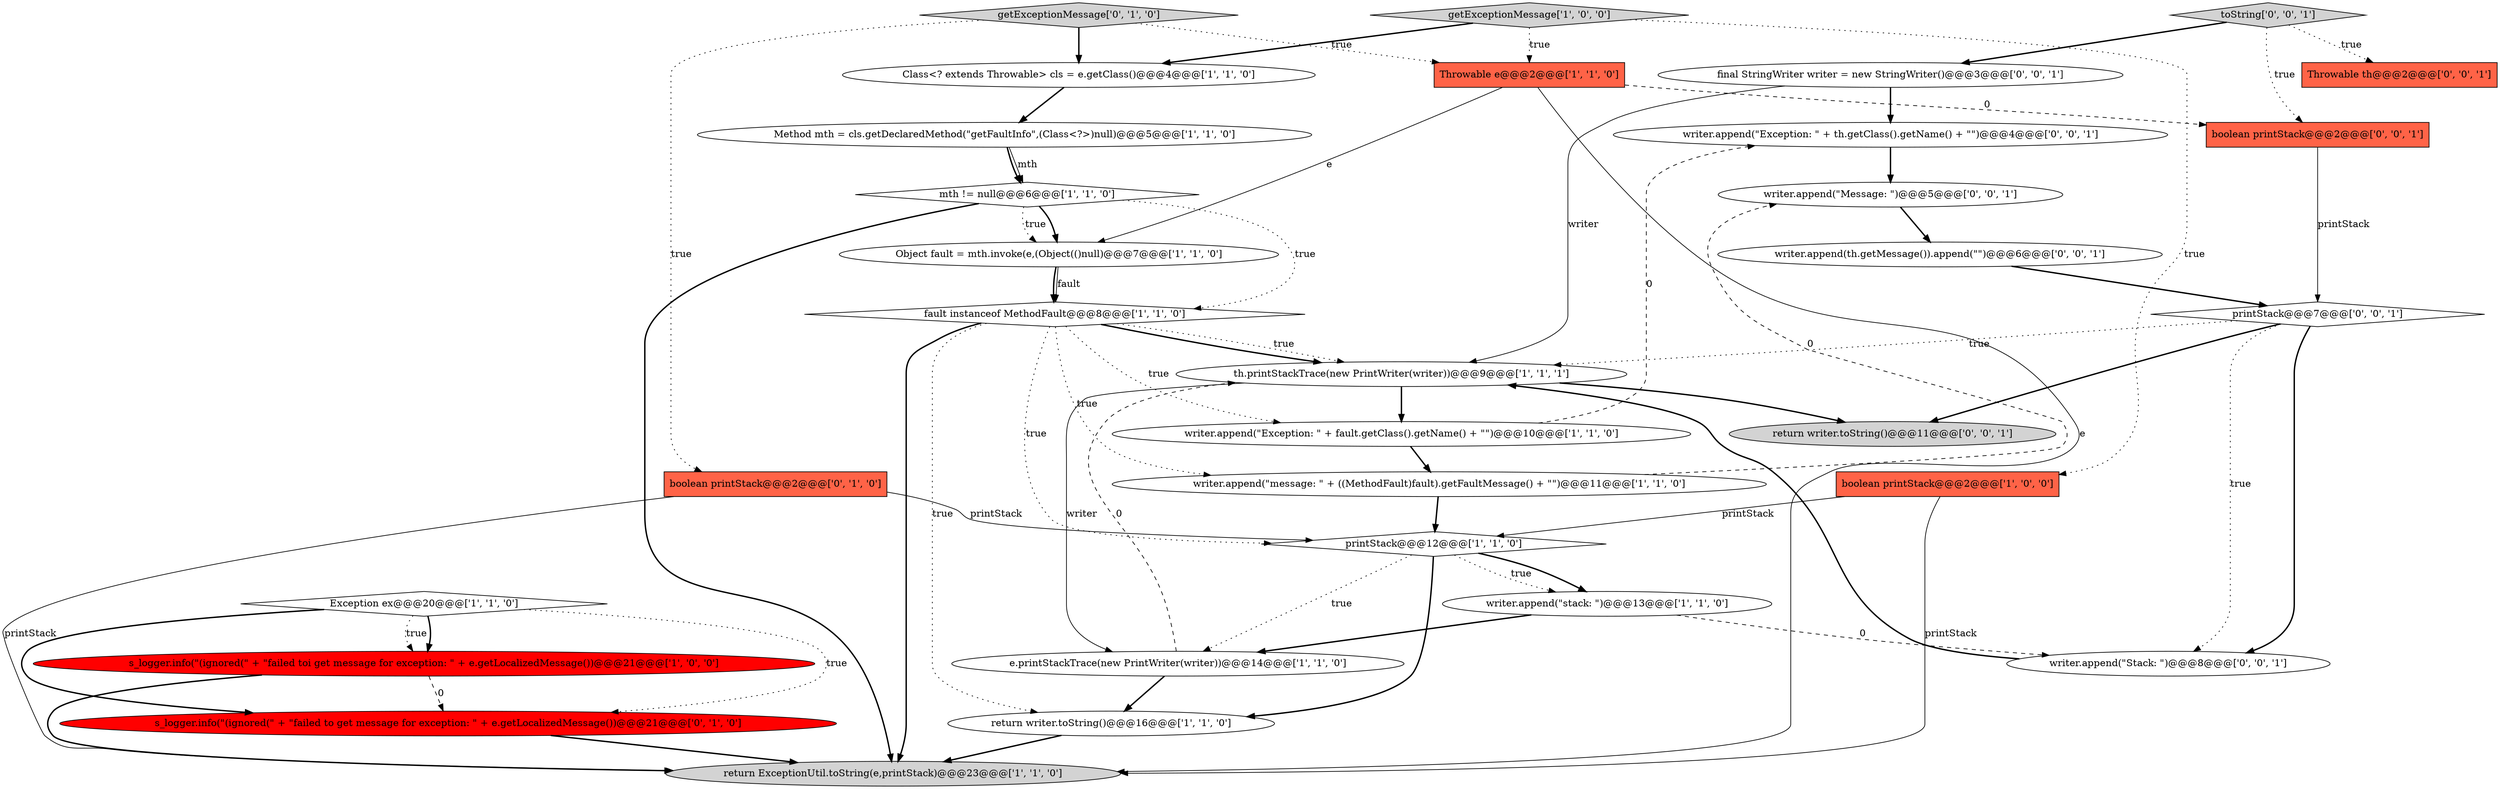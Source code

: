 digraph {
26 [style = filled, label = "writer.append(\"Exception: \" + th.getClass().getName() + \"\")@@@4@@@['0', '0', '1']", fillcolor = white, shape = ellipse image = "AAA0AAABBB3BBB"];
5 [style = filled, label = "return ExceptionUtil.toString(e,printStack)@@@23@@@['1', '1', '0']", fillcolor = lightgray, shape = ellipse image = "AAA0AAABBB1BBB"];
7 [style = filled, label = "Throwable e@@@2@@@['1', '1', '0']", fillcolor = tomato, shape = box image = "AAA0AAABBB1BBB"];
9 [style = filled, label = "th.printStackTrace(new PrintWriter(writer))@@@9@@@['1', '1', '1']", fillcolor = white, shape = ellipse image = "AAA0AAABBB1BBB"];
19 [style = filled, label = "s_logger.info(\"(ignored(\" + \"failed to get message for exception: \" + e.getLocalizedMessage())@@@21@@@['0', '1', '0']", fillcolor = red, shape = ellipse image = "AAA1AAABBB2BBB"];
1 [style = filled, label = "Object fault = mth.invoke(e,(Object(()null)@@@7@@@['1', '1', '0']", fillcolor = white, shape = ellipse image = "AAA0AAABBB1BBB"];
8 [style = filled, label = "mth != null@@@6@@@['1', '1', '0']", fillcolor = white, shape = diamond image = "AAA0AAABBB1BBB"];
4 [style = filled, label = "Method mth = cls.getDeclaredMethod(\"getFaultInfo\",(Class<?>)null)@@@5@@@['1', '1', '0']", fillcolor = white, shape = ellipse image = "AAA0AAABBB1BBB"];
12 [style = filled, label = "fault instanceof MethodFault@@@8@@@['1', '1', '0']", fillcolor = white, shape = diamond image = "AAA0AAABBB1BBB"];
27 [style = filled, label = "printStack@@@7@@@['0', '0', '1']", fillcolor = white, shape = diamond image = "AAA0AAABBB3BBB"];
17 [style = filled, label = "Class<? extends Throwable> cls = e.getClass()@@@4@@@['1', '1', '0']", fillcolor = white, shape = ellipse image = "AAA0AAABBB1BBB"];
10 [style = filled, label = "return writer.toString()@@@16@@@['1', '1', '0']", fillcolor = white, shape = ellipse image = "AAA0AAABBB1BBB"];
20 [style = filled, label = "getExceptionMessage['0', '1', '0']", fillcolor = lightgray, shape = diamond image = "AAA0AAABBB2BBB"];
28 [style = filled, label = "boolean printStack@@@2@@@['0', '0', '1']", fillcolor = tomato, shape = box image = "AAA0AAABBB3BBB"];
15 [style = filled, label = "e.printStackTrace(new PrintWriter(writer))@@@14@@@['1', '1', '0']", fillcolor = white, shape = ellipse image = "AAA0AAABBB1BBB"];
21 [style = filled, label = "writer.append(\"Message: \")@@@5@@@['0', '0', '1']", fillcolor = white, shape = ellipse image = "AAA0AAABBB3BBB"];
25 [style = filled, label = "Throwable th@@@2@@@['0', '0', '1']", fillcolor = tomato, shape = box image = "AAA0AAABBB3BBB"];
2 [style = filled, label = "writer.append(\"Exception: \" + fault.getClass().getName() + \"\")@@@10@@@['1', '1', '0']", fillcolor = white, shape = ellipse image = "AAA0AAABBB1BBB"];
23 [style = filled, label = "toString['0', '0', '1']", fillcolor = lightgray, shape = diamond image = "AAA0AAABBB3BBB"];
0 [style = filled, label = "boolean printStack@@@2@@@['1', '0', '0']", fillcolor = tomato, shape = box image = "AAA0AAABBB1BBB"];
11 [style = filled, label = "writer.append(\"message: \" + ((MethodFault)fault).getFaultMessage() + \"\")@@@11@@@['1', '1', '0']", fillcolor = white, shape = ellipse image = "AAA0AAABBB1BBB"];
6 [style = filled, label = "printStack@@@12@@@['1', '1', '0']", fillcolor = white, shape = diamond image = "AAA0AAABBB1BBB"];
24 [style = filled, label = "writer.append(th.getMessage()).append(\"\")@@@6@@@['0', '0', '1']", fillcolor = white, shape = ellipse image = "AAA0AAABBB3BBB"];
13 [style = filled, label = "s_logger.info(\"(ignored(\" + \"failed toi get message for exception: \" + e.getLocalizedMessage())@@@21@@@['1', '0', '0']", fillcolor = red, shape = ellipse image = "AAA1AAABBB1BBB"];
29 [style = filled, label = "writer.append(\"Stack: \")@@@8@@@['0', '0', '1']", fillcolor = white, shape = ellipse image = "AAA0AAABBB3BBB"];
22 [style = filled, label = "return writer.toString()@@@11@@@['0', '0', '1']", fillcolor = lightgray, shape = ellipse image = "AAA0AAABBB3BBB"];
14 [style = filled, label = "getExceptionMessage['1', '0', '0']", fillcolor = lightgray, shape = diamond image = "AAA0AAABBB1BBB"];
18 [style = filled, label = "boolean printStack@@@2@@@['0', '1', '0']", fillcolor = tomato, shape = box image = "AAA0AAABBB2BBB"];
16 [style = filled, label = "writer.append(\"stack: \")@@@13@@@['1', '1', '0']", fillcolor = white, shape = ellipse image = "AAA0AAABBB1BBB"];
30 [style = filled, label = "final StringWriter writer = new StringWriter()@@@3@@@['0', '0', '1']", fillcolor = white, shape = ellipse image = "AAA0AAABBB3BBB"];
3 [style = filled, label = "Exception ex@@@20@@@['1', '1', '0']", fillcolor = white, shape = diamond image = "AAA0AAABBB1BBB"];
9->22 [style = bold, label=""];
30->9 [style = solid, label="writer"];
16->15 [style = bold, label=""];
15->10 [style = bold, label=""];
9->15 [style = solid, label="writer"];
20->17 [style = bold, label=""];
12->5 [style = bold, label=""];
23->30 [style = bold, label=""];
15->9 [style = dashed, label="0"];
1->12 [style = solid, label="fault"];
14->0 [style = dotted, label="true"];
9->2 [style = bold, label=""];
4->8 [style = solid, label="mth"];
23->28 [style = dotted, label="true"];
11->6 [style = bold, label=""];
29->9 [style = bold, label=""];
30->26 [style = bold, label=""];
12->2 [style = dotted, label="true"];
17->4 [style = bold, label=""];
0->6 [style = solid, label="printStack"];
14->17 [style = bold, label=""];
21->24 [style = bold, label=""];
20->7 [style = dotted, label="true"];
13->19 [style = dashed, label="0"];
12->9 [style = bold, label=""];
27->22 [style = bold, label=""];
7->5 [style = solid, label="e"];
18->5 [style = solid, label="printStack"];
26->21 [style = bold, label=""];
12->11 [style = dotted, label="true"];
8->1 [style = bold, label=""];
19->5 [style = bold, label=""];
8->1 [style = dotted, label="true"];
3->19 [style = dotted, label="true"];
10->5 [style = bold, label=""];
8->12 [style = dotted, label="true"];
8->5 [style = bold, label=""];
3->19 [style = bold, label=""];
12->10 [style = dotted, label="true"];
12->6 [style = dotted, label="true"];
27->29 [style = dotted, label="true"];
6->16 [style = bold, label=""];
27->9 [style = dotted, label="true"];
28->27 [style = solid, label="printStack"];
7->28 [style = dashed, label="0"];
6->10 [style = bold, label=""];
14->7 [style = dotted, label="true"];
0->5 [style = solid, label="printStack"];
1->12 [style = bold, label=""];
13->5 [style = bold, label=""];
3->13 [style = bold, label=""];
20->18 [style = dotted, label="true"];
16->29 [style = dashed, label="0"];
4->8 [style = bold, label=""];
7->1 [style = solid, label="e"];
27->29 [style = bold, label=""];
2->26 [style = dashed, label="0"];
24->27 [style = bold, label=""];
18->6 [style = solid, label="printStack"];
2->11 [style = bold, label=""];
23->25 [style = dotted, label="true"];
6->16 [style = dotted, label="true"];
3->13 [style = dotted, label="true"];
12->9 [style = dotted, label="true"];
6->15 [style = dotted, label="true"];
11->21 [style = dashed, label="0"];
}
